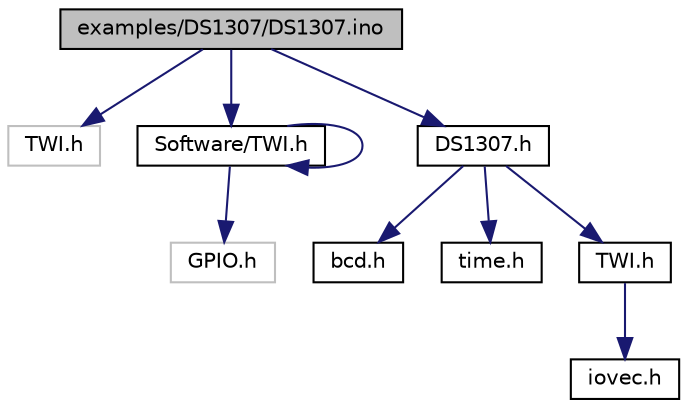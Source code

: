 digraph "examples/DS1307/DS1307.ino"
{
  edge [fontname="Helvetica",fontsize="10",labelfontname="Helvetica",labelfontsize="10"];
  node [fontname="Helvetica",fontsize="10",shape=record];
  Node1 [label="examples/DS1307/DS1307.ino",height=0.2,width=0.4,color="black", fillcolor="grey75", style="filled", fontcolor="black"];
  Node1 -> Node2 [color="midnightblue",fontsize="10",style="solid",fontname="Helvetica"];
  Node2 [label="TWI.h",height=0.2,width=0.4,color="grey75", fillcolor="white", style="filled"];
  Node1 -> Node3 [color="midnightblue",fontsize="10",style="solid",fontname="Helvetica"];
  Node3 [label="Software/TWI.h",height=0.2,width=0.4,color="black", fillcolor="white", style="filled",URL="$df/dad/Software_2TWI_8h.html"];
  Node3 -> Node3 [color="midnightblue",fontsize="10",style="solid",fontname="Helvetica"];
  Node3 -> Node4 [color="midnightblue",fontsize="10",style="solid",fontname="Helvetica"];
  Node4 [label="GPIO.h",height=0.2,width=0.4,color="grey75", fillcolor="white", style="filled"];
  Node1 -> Node5 [color="midnightblue",fontsize="10",style="solid",fontname="Helvetica"];
  Node5 [label="DS1307.h",height=0.2,width=0.4,color="black", fillcolor="white", style="filled",URL="$de/dba/DS1307_8h.html"];
  Node5 -> Node6 [color="midnightblue",fontsize="10",style="solid",fontname="Helvetica"];
  Node6 [label="bcd.h",height=0.2,width=0.4,color="black", fillcolor="white", style="filled",URL="$d3/db0/bcd_8h.html"];
  Node5 -> Node7 [color="midnightblue",fontsize="10",style="solid",fontname="Helvetica"];
  Node7 [label="time.h",height=0.2,width=0.4,color="black", fillcolor="white", style="filled",URL="$de/df7/time_8h.html"];
  Node5 -> Node8 [color="midnightblue",fontsize="10",style="solid",fontname="Helvetica"];
  Node8 [label="TWI.h",height=0.2,width=0.4,color="black", fillcolor="white", style="filled",URL="$d7/d67/TWI_8h.html"];
  Node8 -> Node9 [color="midnightblue",fontsize="10",style="solid",fontname="Helvetica"];
  Node9 [label="iovec.h",height=0.2,width=0.4,color="black", fillcolor="white", style="filled",URL="$d6/dbc/iovec_8h.html"];
}
